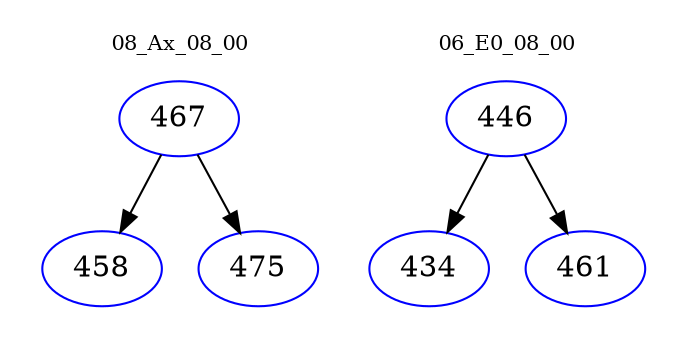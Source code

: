digraph{
subgraph cluster_0 {
color = white
label = "08_Ax_08_00";
fontsize=10;
T0_467 [label="467", color="blue"]
T0_467 -> T0_458 [color="black"]
T0_458 [label="458", color="blue"]
T0_467 -> T0_475 [color="black"]
T0_475 [label="475", color="blue"]
}
subgraph cluster_1 {
color = white
label = "06_E0_08_00";
fontsize=10;
T1_446 [label="446", color="blue"]
T1_446 -> T1_434 [color="black"]
T1_434 [label="434", color="blue"]
T1_446 -> T1_461 [color="black"]
T1_461 [label="461", color="blue"]
}
}
